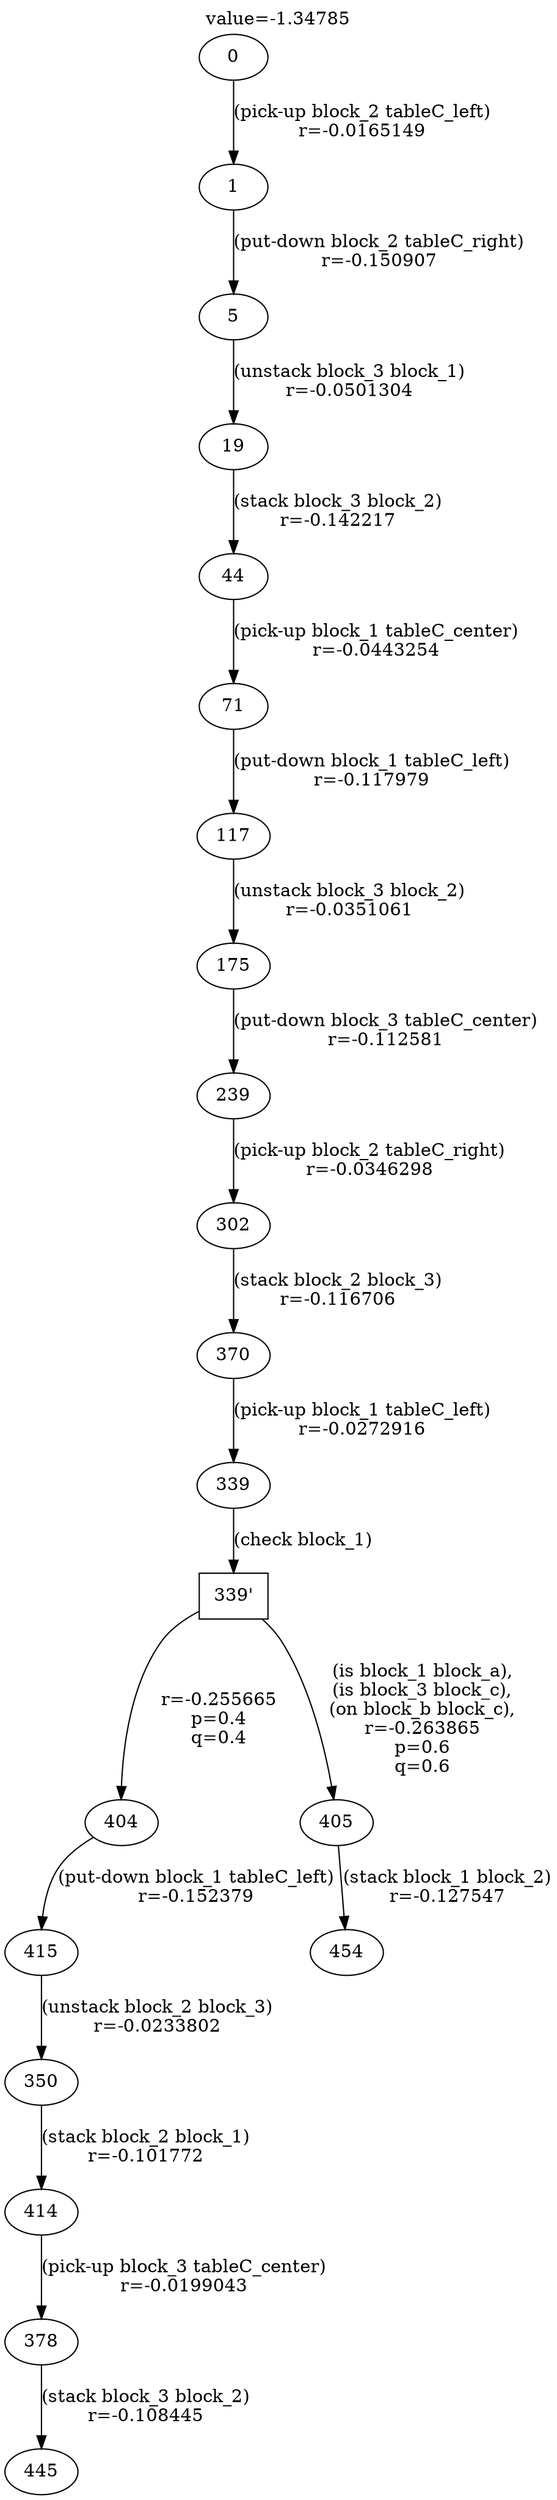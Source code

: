 digraph g{
label="value=-1.34785"
labelloc=top
0->1 [ label="(pick-up block_2 tableC_left)
r=-0.0165149" ];
1->5 [ label="(put-down block_2 tableC_right)
r=-0.150907" ];
5->19 [ label="(unstack block_3 block_1)
r=-0.0501304" ];
19->44 [ label="(stack block_3 block_2)
r=-0.142217" ];
44->71 [ label="(pick-up block_1 tableC_center)
r=-0.0443254" ];
71->117 [ label="(put-down block_1 tableC_left)
r=-0.117979" ];
117->175 [ label="(unstack block_3 block_2)
r=-0.0351061" ];
175->239 [ label="(put-down block_3 tableC_center)
r=-0.112581" ];
239->302 [ label="(pick-up block_2 tableC_right)
r=-0.0346298" ];
302->370 [ label="(stack block_2 block_3)
r=-0.116706" ];
370->339 [ label="(pick-up block_1 tableC_left)
r=-0.0272916" ];
"339'" [ shape=box ] ;
339->"339'" [ label="(check block_1)" ];
"339'"->404 [ label="
r=-0.255665
p=0.4
q=0.4" ];
404->415 [ label="(put-down block_1 tableC_left)
r=-0.152379" ];
415->350 [ label="(unstack block_2 block_3)
r=-0.0233802" ];
350->414 [ label="(stack block_2 block_1)
r=-0.101772" ];
414->378 [ label="(pick-up block_3 tableC_center)
r=-0.0199043" ];
378->445 [ label="(stack block_3 block_2)
r=-0.108445" ];
"339'"->405 [ label="
(is block_1 block_a),
(is block_3 block_c),
(on block_b block_c),
r=-0.263865
p=0.6
q=0.6" ];
405->454 [ label="(stack block_1 block_2)
r=-0.127547" ];
}
